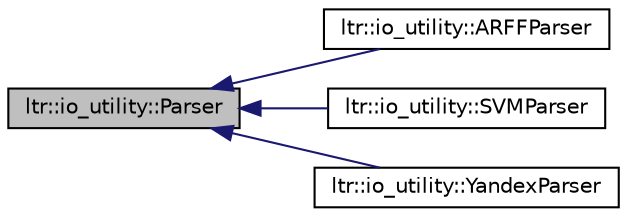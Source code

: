 digraph G
{
  edge [fontname="Helvetica",fontsize="10",labelfontname="Helvetica",labelfontsize="10"];
  node [fontname="Helvetica",fontsize="10",shape=record];
  rankdir="LR";
  Node1 [label="ltr::io_utility::Parser",height=0.2,width=0.4,color="black", fillcolor="grey75", style="filled" fontcolor="black"];
  Node1 -> Node2 [dir="back",color="midnightblue",fontsize="10",style="solid",fontname="Helvetica"];
  Node2 [label="ltr::io_utility::ARFFParser",height=0.2,width=0.4,color="black", fillcolor="white", style="filled",URL="$classltr_1_1io__utility_1_1_a_r_f_f_parser.html"];
  Node1 -> Node3 [dir="back",color="midnightblue",fontsize="10",style="solid",fontname="Helvetica"];
  Node3 [label="ltr::io_utility::SVMParser",height=0.2,width=0.4,color="black", fillcolor="white", style="filled",URL="$classltr_1_1io__utility_1_1_s_v_m_parser.html"];
  Node1 -> Node4 [dir="back",color="midnightblue",fontsize="10",style="solid",fontname="Helvetica"];
  Node4 [label="ltr::io_utility::YandexParser",height=0.2,width=0.4,color="black", fillcolor="white", style="filled",URL="$classltr_1_1io__utility_1_1_yandex_parser.html"];
}
